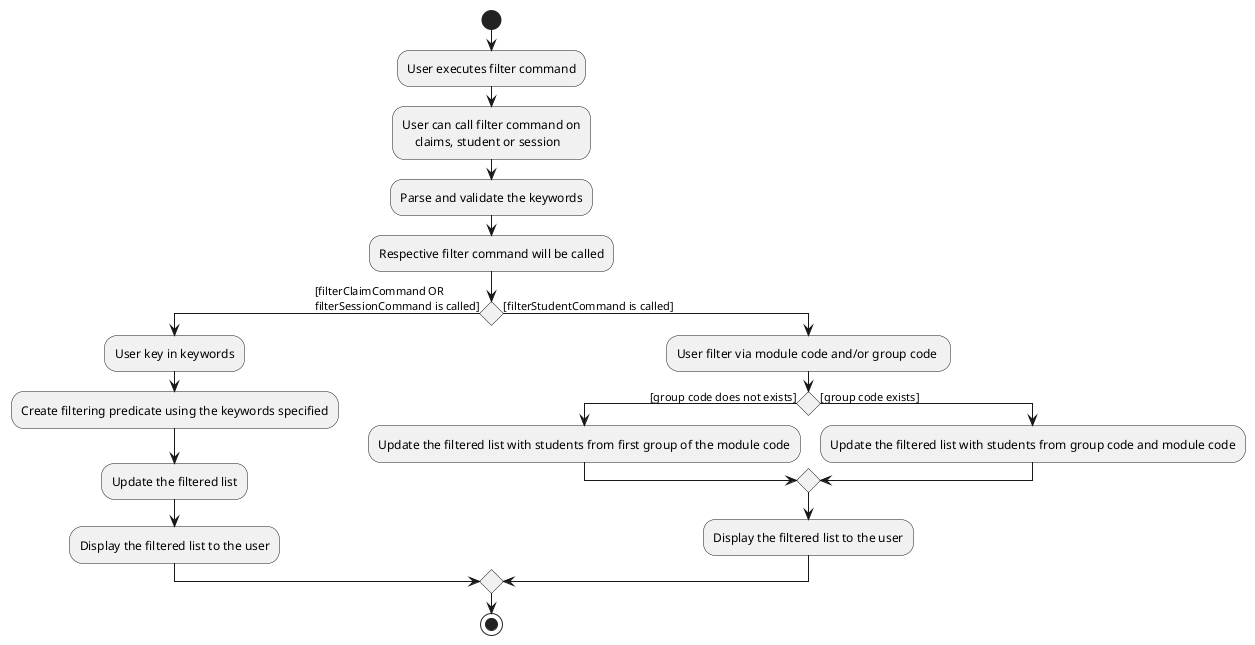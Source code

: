 @startuml
start
:User executes filter command;

:User can call filter command on
    claims, student or session;

:Parse and validate the keywords;

:Respective filter command will be called;

if () then ([filterClaimCommand OR
filterSessionCommand is called])
    :User key in keywords;
    :Create filtering predicate using the keywords specified;
    :Update the filtered list;
    :Display the filtered list to the user;


else ([filterStudentCommand is called])
    :User filter via module code and/or group code ;

    if () then ([group code does not exists])
       :Update the filtered list with students from first group of the module code;
    else ([group code exists])
       :Update the filtered list with students from group code and module code;

endif
:Display the filtered list to the user;

endif

stop
@enduml
